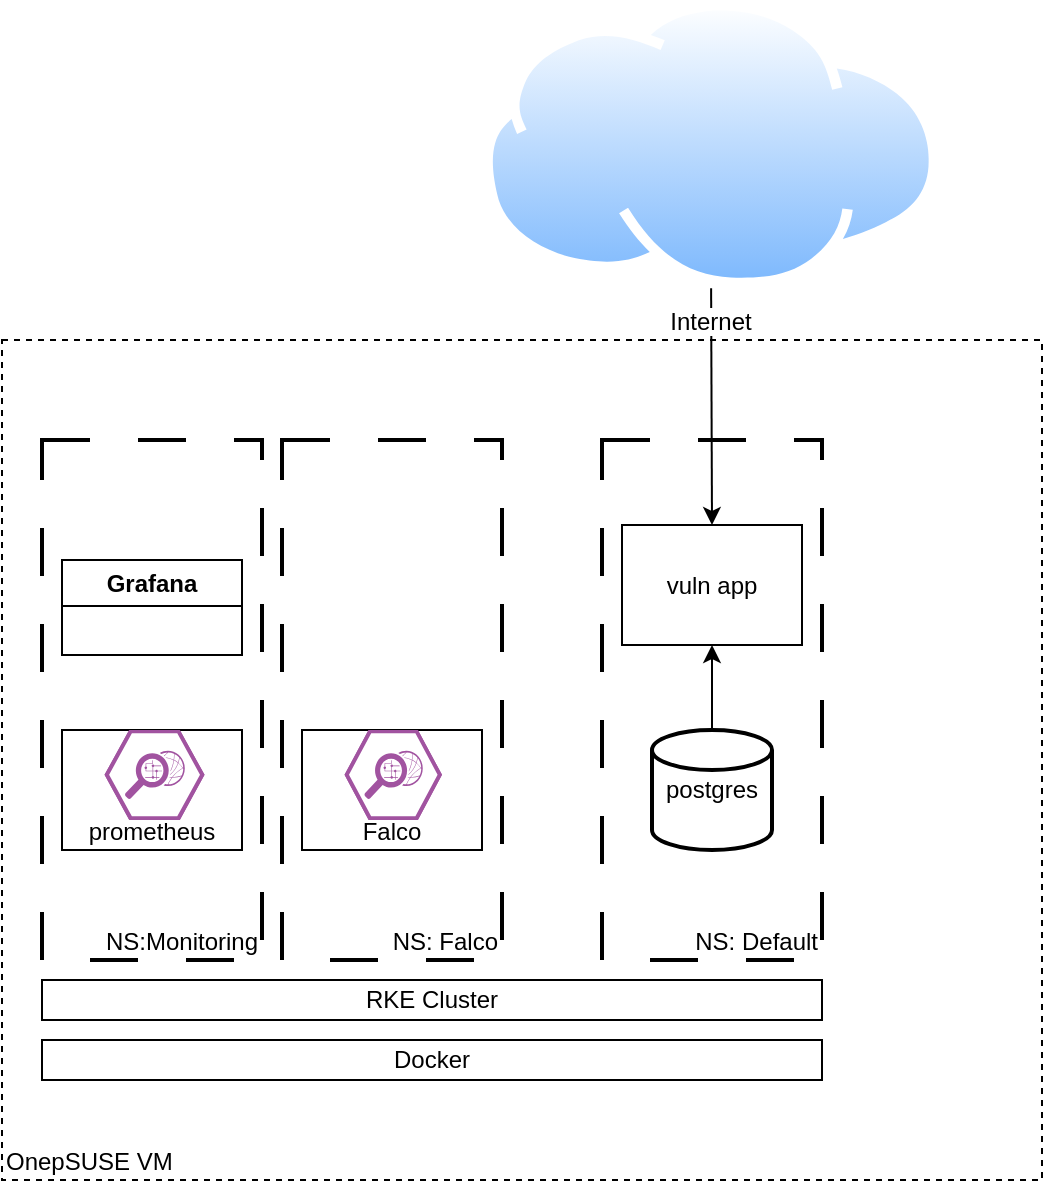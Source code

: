 <mxfile version="26.2.15">
  <diagram name="Seite-1" id="HnKSzxwPdvFNOMTLyof-">
    <mxGraphModel dx="1234" dy="1967" grid="1" gridSize="10" guides="1" tooltips="1" connect="1" arrows="1" fold="1" page="1" pageScale="1" pageWidth="827" pageHeight="1169" math="0" shadow="0">
      <root>
        <mxCell id="0" />
        <mxCell id="1" parent="0" />
        <mxCell id="scevhRzglRi574TnSYXp-15" value="NS: Default" style="rounded=0;whiteSpace=wrap;html=1;fillColor=none;strokeWidth=2;dashed=1;dashPattern=12 12;verticalAlign=bottom;align=right;" vertex="1" parent="1">
          <mxGeometry x="460" y="200" width="110" height="260" as="geometry" />
        </mxCell>
        <mxCell id="scevhRzglRi574TnSYXp-2" value="OnepSUSE VM" style="rounded=0;whiteSpace=wrap;html=1;dashed=1;fillColor=none;align=left;verticalAlign=bottom;movable=1;resizable=1;rotatable=1;deletable=1;editable=1;locked=0;connectable=1;" vertex="1" parent="1">
          <mxGeometry x="160" y="150" width="520" height="420" as="geometry" />
        </mxCell>
        <mxCell id="scevhRzglRi574TnSYXp-14" value="NS: Falco" style="rounded=0;whiteSpace=wrap;html=1;fillColor=none;strokeWidth=2;dashed=1;dashPattern=12 12;verticalAlign=bottom;align=right;" vertex="1" parent="1">
          <mxGeometry x="300" y="200" width="110" height="260" as="geometry" />
        </mxCell>
        <mxCell id="scevhRzglRi574TnSYXp-1" value="RKE Cluster" style="rounded=0;whiteSpace=wrap;html=1;" vertex="1" parent="1">
          <mxGeometry x="180" y="470" width="390" height="20" as="geometry" />
        </mxCell>
        <mxCell id="scevhRzglRi574TnSYXp-3" value="Docker" style="rounded=0;whiteSpace=wrap;html=1;" vertex="1" parent="1">
          <mxGeometry x="180" y="500" width="390" height="20" as="geometry" />
        </mxCell>
        <mxCell id="scevhRzglRi574TnSYXp-4" value="vuln app" style="rounded=0;whiteSpace=wrap;html=1;" vertex="1" parent="1">
          <mxGeometry x="470" y="242.5" width="90" height="60" as="geometry" />
        </mxCell>
        <mxCell id="scevhRzglRi574TnSYXp-18" style="rounded=0;orthogonalLoop=1;jettySize=auto;html=1;entryX=0.5;entryY=0;entryDx=0;entryDy=0;" edge="1" parent="1" source="scevhRzglRi574TnSYXp-5" target="scevhRzglRi574TnSYXp-4">
          <mxGeometry relative="1" as="geometry" />
        </mxCell>
        <mxCell id="scevhRzglRi574TnSYXp-5" value="Internet" style="image;aspect=fixed;perimeter=ellipsePerimeter;html=1;align=center;shadow=0;dashed=0;spacingTop=3;image=img/lib/active_directory/internet_cloud.svg;" vertex="1" parent="1">
          <mxGeometry x="400" y="-20" width="228.73" height="144.1" as="geometry" />
        </mxCell>
        <mxCell id="scevhRzglRi574TnSYXp-19" style="edgeStyle=orthogonalEdgeStyle;rounded=0;orthogonalLoop=1;jettySize=auto;html=1;entryX=0.5;entryY=1;entryDx=0;entryDy=0;" edge="1" parent="1" source="scevhRzglRi574TnSYXp-6" target="scevhRzglRi574TnSYXp-4">
          <mxGeometry relative="1" as="geometry" />
        </mxCell>
        <mxCell id="scevhRzglRi574TnSYXp-6" value="postgres" style="strokeWidth=2;html=1;shape=mxgraph.flowchart.database;whiteSpace=wrap;" vertex="1" parent="1">
          <mxGeometry x="485" y="345" width="60" height="60" as="geometry" />
        </mxCell>
        <mxCell id="scevhRzglRi574TnSYXp-7" value="prometheus" style="rounded=0;whiteSpace=wrap;html=1;verticalAlign=bottom;" vertex="1" parent="1">
          <mxGeometry x="190" y="345" width="90" height="60" as="geometry" />
        </mxCell>
        <mxCell id="scevhRzglRi574TnSYXp-8" value="" style="verticalLabelPosition=bottom;sketch=0;html=1;fillColor=#A153A0;strokeColor=#ffffff;verticalAlign=top;align=center;points=[[0,0.5,0],[0.125,0.25,0],[0.25,0,0],[0.5,0,0],[0.75,0,0],[0.875,0.25,0],[1,0.5,0],[0.875,0.75,0],[0.75,1,0],[0.5,1,0],[0.125,0.75,0]];pointerEvents=1;shape=mxgraph.cisco_safe.compositeIcon;bgIcon=mxgraph.cisco_safe.design.blank_device;resIcon=mxgraph.cisco_safe.design.monitoring_2;" vertex="1" parent="1">
          <mxGeometry x="211.27" y="345" width="50" height="45" as="geometry" />
        </mxCell>
        <mxCell id="scevhRzglRi574TnSYXp-9" value="Falco" style="rounded=0;whiteSpace=wrap;html=1;verticalAlign=bottom;" vertex="1" parent="1">
          <mxGeometry x="310" y="345" width="90" height="60" as="geometry" />
        </mxCell>
        <mxCell id="scevhRzglRi574TnSYXp-10" value="" style="verticalLabelPosition=bottom;sketch=0;html=1;fillColor=#A153A0;strokeColor=#ffffff;verticalAlign=top;align=center;points=[[0,0.5,0],[0.125,0.25,0],[0.25,0,0],[0.5,0,0],[0.75,0,0],[0.875,0.25,0],[1,0.5,0],[0.875,0.75,0],[0.75,1,0],[0.5,1,0],[0.125,0.75,0]];pointerEvents=1;shape=mxgraph.cisco_safe.compositeIcon;bgIcon=mxgraph.cisco_safe.design.blank_device;resIcon=mxgraph.cisco_safe.design.monitoring_2;" vertex="1" parent="1">
          <mxGeometry x="331.27" y="345" width="48.73" height="45" as="geometry" />
        </mxCell>
        <mxCell id="scevhRzglRi574TnSYXp-11" value="Grafana" style="swimlane;html=1;fillColor=#ffffff;whiteSpace=wrap" vertex="1" parent="1">
          <mxGeometry x="190" y="260" width="90" height="47.5" as="geometry" />
        </mxCell>
        <mxCell id="scevhRzglRi574TnSYXp-13" value="NS:Monitoring" style="rounded=0;whiteSpace=wrap;html=1;fillColor=none;strokeWidth=2;dashed=1;dashPattern=12 12;verticalAlign=bottom;align=right;" vertex="1" parent="1">
          <mxGeometry x="180" y="200" width="110" height="260" as="geometry" />
        </mxCell>
      </root>
    </mxGraphModel>
  </diagram>
</mxfile>
